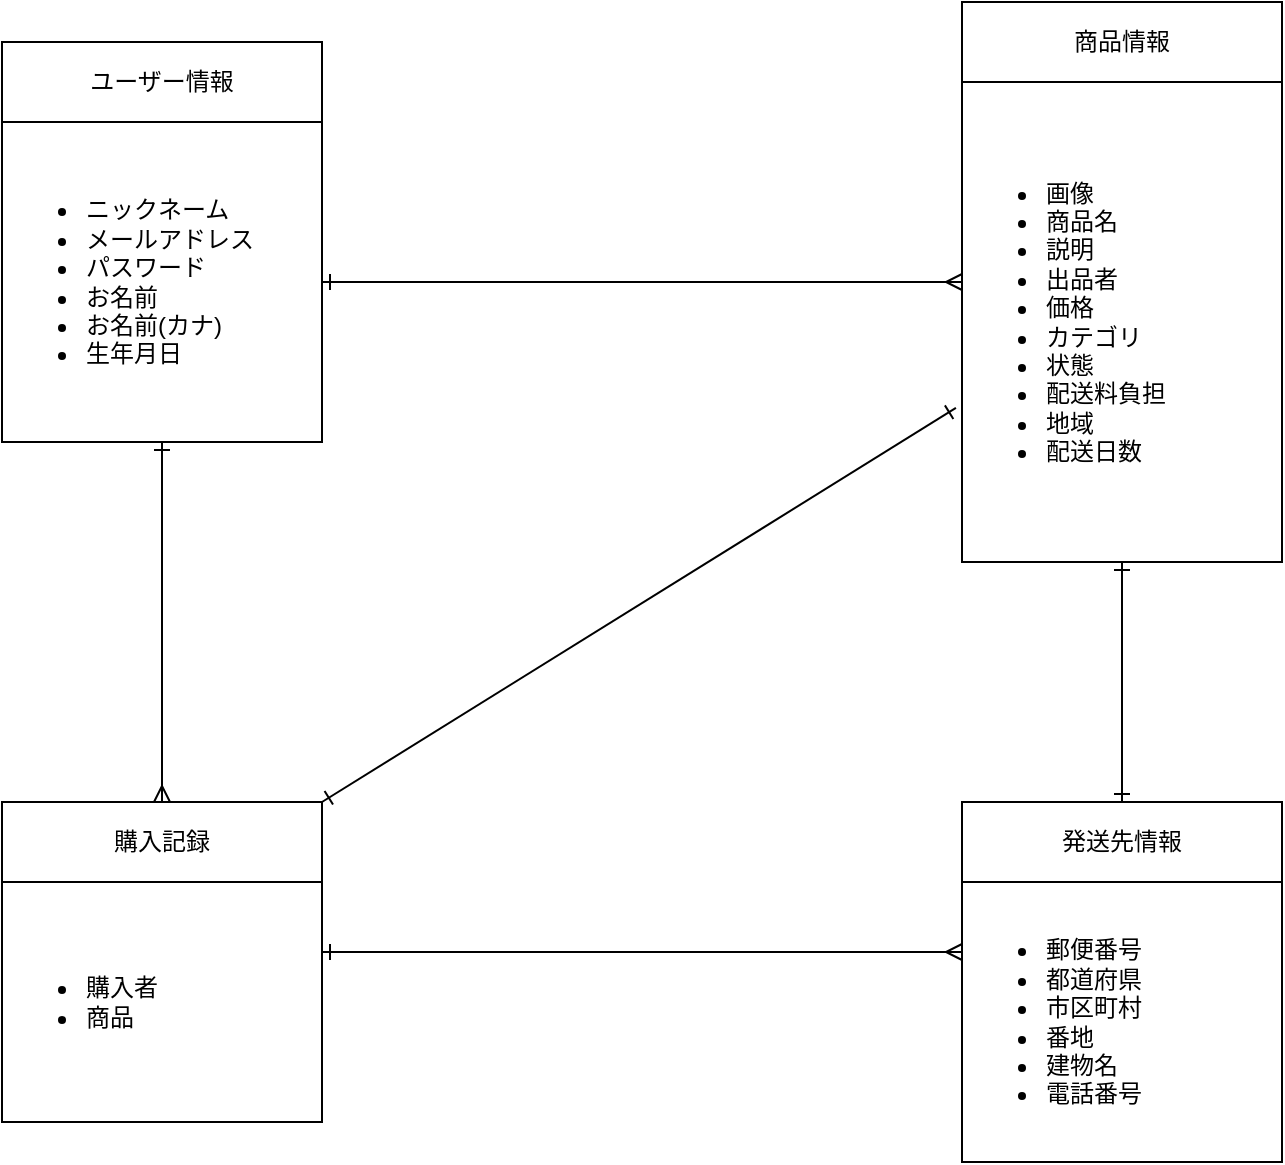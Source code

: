 <mxfile>
    <diagram id="j6ATTnJugHU9-YTmBMqu" name="ページ1">
        <mxGraphModel dx="542" dy="827" grid="1" gridSize="10" guides="1" tooltips="1" connect="0" arrows="1" fold="1" page="1" pageScale="1" pageWidth="827" pageHeight="1169" math="0" shadow="0">
            <root>
                <mxCell id="0"/>
                <mxCell id="1" parent="0"/>
                <mxCell id="3" value="ユーザー情報" style="rounded=0;whiteSpace=wrap;html=1;" vertex="1" parent="1">
                    <mxGeometry x="120" y="220" width="160" height="40" as="geometry"/>
                </mxCell>
                <mxCell id="6" value="商品情報" style="rounded=0;whiteSpace=wrap;html=1;" vertex="1" parent="1">
                    <mxGeometry x="600" y="200" width="160" height="40" as="geometry"/>
                </mxCell>
                <mxCell id="8" value="&lt;ul&gt;&lt;li&gt;ニックネーム&lt;/li&gt;&lt;li&gt;メールアドレス&lt;/li&gt;&lt;li&gt;パスワード&lt;/li&gt;&lt;li&gt;お名前&lt;/li&gt;&lt;li&gt;お名前(カナ)&lt;/li&gt;&lt;li&gt;生年月日&lt;/li&gt;&lt;/ul&gt;" style="rounded=0;whiteSpace=wrap;html=1;align=left;" vertex="1" parent="1">
                    <mxGeometry x="120" y="260" width="160" height="160" as="geometry"/>
                </mxCell>
                <mxCell id="9" value="&lt;div style=&quot;&quot;&gt;&lt;ul&gt;&lt;li style=&quot;&quot;&gt;画像&lt;/li&gt;&lt;li style=&quot;&quot;&gt;商品名&lt;/li&gt;&lt;li style=&quot;&quot;&gt;説明&lt;/li&gt;&lt;li style=&quot;&quot;&gt;出品者&lt;/li&gt;&lt;li style=&quot;&quot;&gt;価格&lt;/li&gt;&lt;li style=&quot;&quot;&gt;カテゴリ&lt;/li&gt;&lt;li style=&quot;&quot;&gt;状態&lt;/li&gt;&lt;li&gt;配送料負担&lt;/li&gt;&lt;li style=&quot;&quot;&gt;地域&lt;/li&gt;&lt;li style=&quot;&quot;&gt;配送日数&lt;/li&gt;&lt;/ul&gt;&lt;/div&gt;" style="rounded=0;whiteSpace=wrap;html=1;align=left;" vertex="1" parent="1">
                    <mxGeometry x="600" y="240" width="160" height="240" as="geometry"/>
                </mxCell>
                <mxCell id="vP-3ZubpcYD05PrQwzHD-49" value="" style="edgeStyle=none;html=1;" edge="1" parent="1" source="10" target="11">
                    <mxGeometry relative="1" as="geometry"/>
                </mxCell>
                <mxCell id="10" value="発送先情報" style="rounded=0;whiteSpace=wrap;html=1;" vertex="1" parent="1">
                    <mxGeometry x="600" y="600" width="160" height="40" as="geometry"/>
                </mxCell>
                <mxCell id="11" value="&lt;ul&gt;&lt;li&gt;郵便番号&lt;/li&gt;&lt;li&gt;都道府県&lt;/li&gt;&lt;li&gt;市区町村&lt;/li&gt;&lt;li&gt;番地&lt;/li&gt;&lt;li&gt;建物名&lt;/li&gt;&lt;li&gt;電話番号&lt;/li&gt;&lt;/ul&gt;" style="rounded=0;whiteSpace=wrap;html=1;align=left;" vertex="1" parent="1">
                    <mxGeometry x="600" y="640" width="160" height="140" as="geometry"/>
                </mxCell>
                <mxCell id="12" value="" style="endArrow=ERmany;html=1;exitX=1;exitY=0.5;exitDx=0;exitDy=0;endFill=0;startSize=6;startArrow=ERone;startFill=0;" edge="1" parent="1" source="8">
                    <mxGeometry width="50" height="50" relative="1" as="geometry">
                        <mxPoint x="440" y="520" as="sourcePoint"/>
                        <mxPoint x="600" y="340" as="targetPoint"/>
                    </mxGeometry>
                </mxCell>
                <mxCell id="vP-3ZubpcYD05PrQwzHD-52" value="&lt;ul&gt;&lt;li&gt;購入者&lt;/li&gt;&lt;li&gt;商品&lt;/li&gt;&lt;/ul&gt;" style="rounded=0;whiteSpace=wrap;html=1;align=left;" vertex="1" parent="1">
                    <mxGeometry x="120" y="640" width="160" height="120" as="geometry"/>
                </mxCell>
                <mxCell id="vP-3ZubpcYD05PrQwzHD-53" value="購入記録" style="rounded=0;whiteSpace=wrap;html=1;" vertex="1" parent="1">
                    <mxGeometry x="120" y="600" width="160" height="40" as="geometry"/>
                </mxCell>
                <mxCell id="vP-3ZubpcYD05PrQwzHD-54" value="" style="endArrow=ERmany;html=1;exitX=0.5;exitY=1;exitDx=0;exitDy=0;endFill=0;startSize=6;startArrow=ERone;startFill=0;entryX=0.5;entryY=0;entryDx=0;entryDy=0;" edge="1" parent="1" source="8" target="vP-3ZubpcYD05PrQwzHD-53">
                    <mxGeometry width="50" height="50" relative="1" as="geometry">
                        <mxPoint x="254" y="460" as="sourcePoint"/>
                        <mxPoint x="574" y="460" as="targetPoint"/>
                    </mxGeometry>
                </mxCell>
                <mxCell id="vP-3ZubpcYD05PrQwzHD-55" value="" style="endArrow=ERone;html=1;exitX=0;exitY=0.25;exitDx=0;exitDy=0;endFill=0;startSize=6;startArrow=ERmany;startFill=0;" edge="1" parent="1" source="11">
                    <mxGeometry width="50" height="50" relative="1" as="geometry">
                        <mxPoint x="330" y="495" as="sourcePoint"/>
                        <mxPoint x="280" y="675" as="targetPoint"/>
                    </mxGeometry>
                </mxCell>
                <mxCell id="vP-3ZubpcYD05PrQwzHD-57" value="" style="endArrow=ERone;html=1;startSize=6;entryX=-0.019;entryY=0.679;entryDx=0;entryDy=0;entryPerimeter=0;exitX=1;exitY=0;exitDx=0;exitDy=0;startArrow=ERone;startFill=0;endFill=0;" edge="1" parent="1" source="vP-3ZubpcYD05PrQwzHD-53" target="9">
                    <mxGeometry width="50" height="50" relative="1" as="geometry">
                        <mxPoint x="430" y="530" as="sourcePoint"/>
                        <mxPoint x="480" y="480" as="targetPoint"/>
                    </mxGeometry>
                </mxCell>
                <mxCell id="vP-3ZubpcYD05PrQwzHD-58" value="" style="endArrow=ERone;html=1;startSize=6;entryX=0.5;entryY=1;entryDx=0;entryDy=0;exitX=0.5;exitY=0;exitDx=0;exitDy=0;startArrow=ERone;startFill=0;endFill=0;" edge="1" parent="1" source="10" target="9">
                    <mxGeometry width="50" height="50" relative="1" as="geometry">
                        <mxPoint x="290" y="610" as="sourcePoint"/>
                        <mxPoint x="606.96" y="412.96" as="targetPoint"/>
                    </mxGeometry>
                </mxCell>
            </root>
        </mxGraphModel>
    </diagram>
</mxfile>